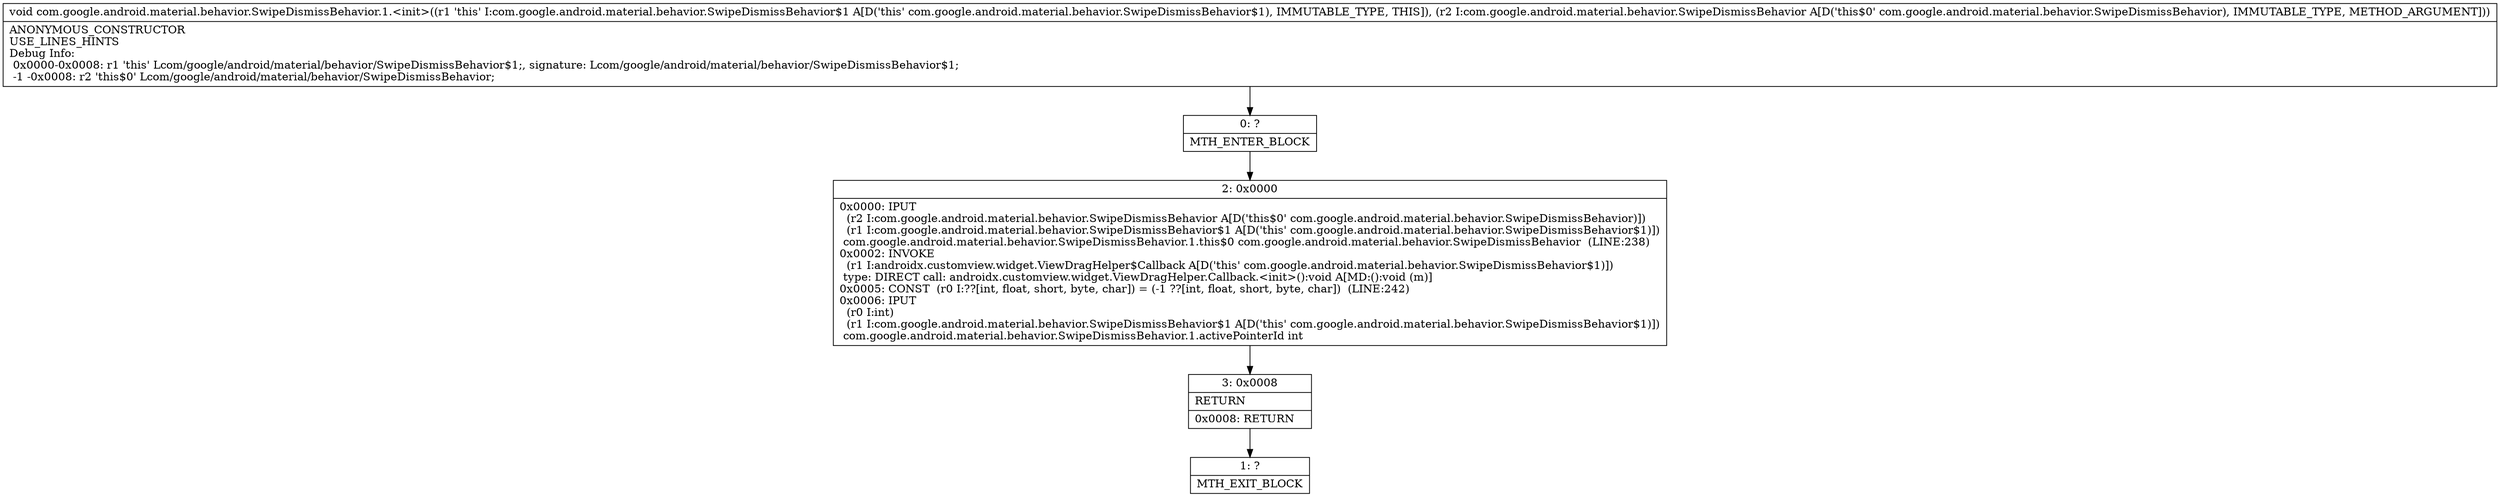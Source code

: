 digraph "CFG forcom.google.android.material.behavior.SwipeDismissBehavior.1.\<init\>(Lcom\/google\/android\/material\/behavior\/SwipeDismissBehavior;)V" {
Node_0 [shape=record,label="{0\:\ ?|MTH_ENTER_BLOCK\l}"];
Node_2 [shape=record,label="{2\:\ 0x0000|0x0000: IPUT  \l  (r2 I:com.google.android.material.behavior.SwipeDismissBehavior A[D('this$0' com.google.android.material.behavior.SwipeDismissBehavior)])\l  (r1 I:com.google.android.material.behavior.SwipeDismissBehavior$1 A[D('this' com.google.android.material.behavior.SwipeDismissBehavior$1)])\l com.google.android.material.behavior.SwipeDismissBehavior.1.this$0 com.google.android.material.behavior.SwipeDismissBehavior  (LINE:238)\l0x0002: INVOKE  \l  (r1 I:androidx.customview.widget.ViewDragHelper$Callback A[D('this' com.google.android.material.behavior.SwipeDismissBehavior$1)])\l type: DIRECT call: androidx.customview.widget.ViewDragHelper.Callback.\<init\>():void A[MD:():void (m)]\l0x0005: CONST  (r0 I:??[int, float, short, byte, char]) = (\-1 ??[int, float, short, byte, char])  (LINE:242)\l0x0006: IPUT  \l  (r0 I:int)\l  (r1 I:com.google.android.material.behavior.SwipeDismissBehavior$1 A[D('this' com.google.android.material.behavior.SwipeDismissBehavior$1)])\l com.google.android.material.behavior.SwipeDismissBehavior.1.activePointerId int \l}"];
Node_3 [shape=record,label="{3\:\ 0x0008|RETURN\l|0x0008: RETURN   \l}"];
Node_1 [shape=record,label="{1\:\ ?|MTH_EXIT_BLOCK\l}"];
MethodNode[shape=record,label="{void com.google.android.material.behavior.SwipeDismissBehavior.1.\<init\>((r1 'this' I:com.google.android.material.behavior.SwipeDismissBehavior$1 A[D('this' com.google.android.material.behavior.SwipeDismissBehavior$1), IMMUTABLE_TYPE, THIS]), (r2 I:com.google.android.material.behavior.SwipeDismissBehavior A[D('this$0' com.google.android.material.behavior.SwipeDismissBehavior), IMMUTABLE_TYPE, METHOD_ARGUMENT]))  | ANONYMOUS_CONSTRUCTOR\lUSE_LINES_HINTS\lDebug Info:\l  0x0000\-0x0008: r1 'this' Lcom\/google\/android\/material\/behavior\/SwipeDismissBehavior$1;, signature: Lcom\/google\/android\/material\/behavior\/SwipeDismissBehavior$1;\l  \-1 \-0x0008: r2 'this$0' Lcom\/google\/android\/material\/behavior\/SwipeDismissBehavior;\l}"];
MethodNode -> Node_0;Node_0 -> Node_2;
Node_2 -> Node_3;
Node_3 -> Node_1;
}

